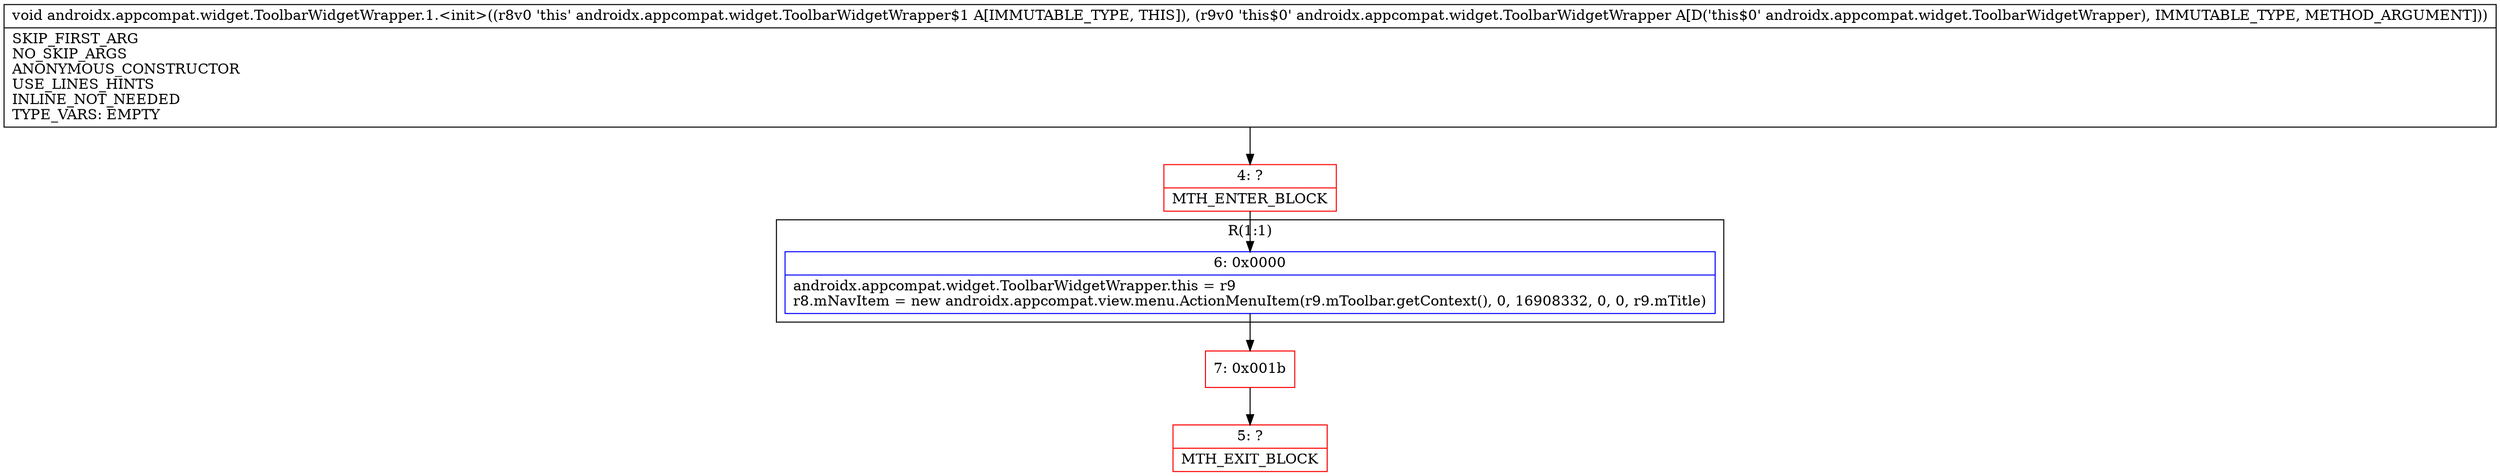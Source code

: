 digraph "CFG forandroidx.appcompat.widget.ToolbarWidgetWrapper.1.\<init\>(Landroidx\/appcompat\/widget\/ToolbarWidgetWrapper;)V" {
subgraph cluster_Region_82980674 {
label = "R(1:1)";
node [shape=record,color=blue];
Node_6 [shape=record,label="{6\:\ 0x0000|androidx.appcompat.widget.ToolbarWidgetWrapper.this = r9\lr8.mNavItem = new androidx.appcompat.view.menu.ActionMenuItem(r9.mToolbar.getContext(), 0, 16908332, 0, 0, r9.mTitle)\l}"];
}
Node_4 [shape=record,color=red,label="{4\:\ ?|MTH_ENTER_BLOCK\l}"];
Node_7 [shape=record,color=red,label="{7\:\ 0x001b}"];
Node_5 [shape=record,color=red,label="{5\:\ ?|MTH_EXIT_BLOCK\l}"];
MethodNode[shape=record,label="{void androidx.appcompat.widget.ToolbarWidgetWrapper.1.\<init\>((r8v0 'this' androidx.appcompat.widget.ToolbarWidgetWrapper$1 A[IMMUTABLE_TYPE, THIS]), (r9v0 'this$0' androidx.appcompat.widget.ToolbarWidgetWrapper A[D('this$0' androidx.appcompat.widget.ToolbarWidgetWrapper), IMMUTABLE_TYPE, METHOD_ARGUMENT]))  | SKIP_FIRST_ARG\lNO_SKIP_ARGS\lANONYMOUS_CONSTRUCTOR\lUSE_LINES_HINTS\lINLINE_NOT_NEEDED\lTYPE_VARS: EMPTY\l}"];
MethodNode -> Node_4;Node_6 -> Node_7;
Node_4 -> Node_6;
Node_7 -> Node_5;
}

